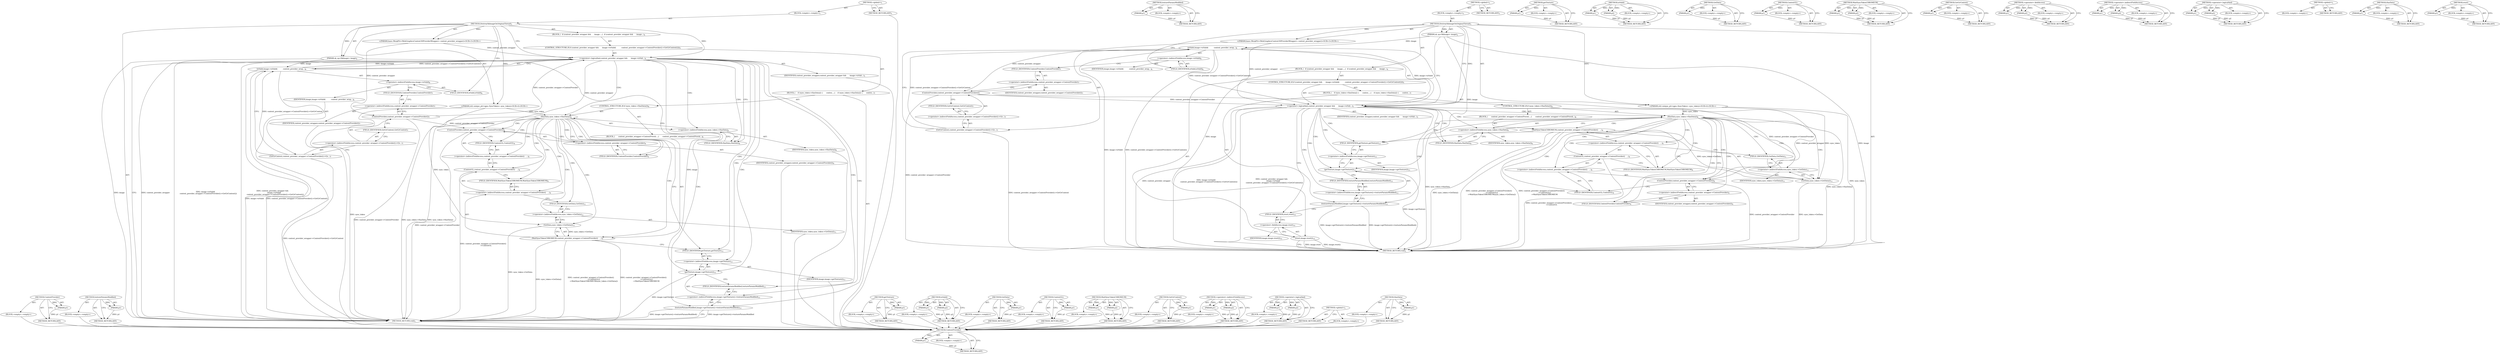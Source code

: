 digraph "reset" {
vulnerable_95 [label=<(METHOD,ContextProvider)>];
vulnerable_96 [label=<(PARAM,p1)>];
vulnerable_97 [label=<(BLOCK,&lt;empty&gt;,&lt;empty&gt;)>];
vulnerable_98 [label=<(METHOD_RETURN,ANY)>];
vulnerable_116 [label=<(METHOD,textureParamsModified)>];
vulnerable_117 [label=<(PARAM,p1)>];
vulnerable_118 [label=<(BLOCK,&lt;empty&gt;,&lt;empty&gt;)>];
vulnerable_119 [label=<(METHOD_RETURN,ANY)>];
vulnerable_6 [label=<(METHOD,&lt;global&gt;)<SUB>1</SUB>>];
vulnerable_7 [label=<(BLOCK,&lt;empty&gt;,&lt;empty&gt;)<SUB>1</SUB>>];
vulnerable_8 [label=<(METHOD,DestroySkImageOnOriginalThread)<SUB>1</SUB>>];
vulnerable_9 [label=<(PARAM,sk_sp&lt;SkImage&gt; image)<SUB>2</SUB>>];
vulnerable_10 [label="<(PARAM,base::WeakPtr&lt;WebGraphicsContext3DProviderWrapper&gt; context_provider_wrapper)<SUB>3</SUB>>"];
vulnerable_11 [label="<(PARAM,std::unique_ptr&lt;gpu::SyncToken&gt; sync_token)<SUB>4</SUB>>"];
vulnerable_12 [label=<(BLOCK,{
  if (context_provider_wrapper &amp;&amp;
      image...,{
  if (context_provider_wrapper &amp;&amp;
      image...)<SUB>4</SUB>>];
vulnerable_13 [label=<(CONTROL_STRUCTURE,IF,if (context_provider_wrapper &amp;&amp;
      image-&gt;isValid(
          context_provider_wrapper-&gt;ContextProvider()-&gt;GetGrContext())))<SUB>5</SUB>>];
vulnerable_14 [label=<(&lt;operator&gt;.logicalAnd,context_provider_wrapper &amp;&amp;
      image-&gt;isVali...)<SUB>5</SUB>>];
vulnerable_15 [label=<(IDENTIFIER,context_provider_wrapper,context_provider_wrapper &amp;&amp;
      image-&gt;isVali...)<SUB>5</SUB>>];
vulnerable_16 [label=<(isValid,image-&gt;isValid(
          context_provider_wrap...)<SUB>6</SUB>>];
vulnerable_17 [label=<(&lt;operator&gt;.indirectFieldAccess,image-&gt;isValid)<SUB>6</SUB>>];
vulnerable_18 [label=<(IDENTIFIER,image,image-&gt;isValid(
          context_provider_wrap...)<SUB>6</SUB>>];
vulnerable_19 [label=<(FIELD_IDENTIFIER,isValid,isValid)<SUB>6</SUB>>];
vulnerable_20 [label=<(GetGrContext,context_provider_wrapper-&gt;ContextProvider()-&gt;Ge...)<SUB>7</SUB>>];
vulnerable_21 [label=<(&lt;operator&gt;.indirectFieldAccess,context_provider_wrapper-&gt;ContextProvider()-&gt;Ge...)<SUB>7</SUB>>];
vulnerable_22 [label=<(ContextProvider,context_provider_wrapper-&gt;ContextProvider())<SUB>7</SUB>>];
vulnerable_23 [label=<(&lt;operator&gt;.indirectFieldAccess,context_provider_wrapper-&gt;ContextProvider)<SUB>7</SUB>>];
vulnerable_24 [label=<(IDENTIFIER,context_provider_wrapper,context_provider_wrapper-&gt;ContextProvider())<SUB>7</SUB>>];
vulnerable_25 [label=<(FIELD_IDENTIFIER,ContextProvider,ContextProvider)<SUB>7</SUB>>];
vulnerable_26 [label=<(FIELD_IDENTIFIER,GetGrContext,GetGrContext)<SUB>7</SUB>>];
vulnerable_27 [label=<(BLOCK,{
    if (sync_token-&gt;HasData()) {
      contex...,{
    if (sync_token-&gt;HasData()) {
      contex...)<SUB>7</SUB>>];
vulnerable_28 [label=<(CONTROL_STRUCTURE,IF,if (sync_token-&gt;HasData()))<SUB>8</SUB>>];
vulnerable_29 [label=<(HasData,sync_token-&gt;HasData())<SUB>8</SUB>>];
vulnerable_30 [label=<(&lt;operator&gt;.indirectFieldAccess,sync_token-&gt;HasData)<SUB>8</SUB>>];
vulnerable_31 [label=<(IDENTIFIER,sync_token,sync_token-&gt;HasData())<SUB>8</SUB>>];
vulnerable_32 [label=<(FIELD_IDENTIFIER,HasData,HasData)<SUB>8</SUB>>];
vulnerable_33 [label=<(BLOCK,{
      context_provider_wrapper-&gt;ContextProvid...,{
      context_provider_wrapper-&gt;ContextProvid...)<SUB>8</SUB>>];
vulnerable_34 [label=<(WaitSyncTokenCHROMIUM,context_provider_wrapper-&gt;ContextProvider()
   ...)<SUB>9</SUB>>];
vulnerable_35 [label=<(&lt;operator&gt;.indirectFieldAccess,context_provider_wrapper-&gt;ContextProvider()
   ...)<SUB>9</SUB>>];
vulnerable_36 [label=<(ContextGL,context_provider_wrapper-&gt;ContextProvider()
   ...)<SUB>9</SUB>>];
vulnerable_37 [label=<(&lt;operator&gt;.indirectFieldAccess,context_provider_wrapper-&gt;ContextProvider()
   ...)<SUB>9</SUB>>];
vulnerable_38 [label=<(ContextProvider,context_provider_wrapper-&gt;ContextProvider())<SUB>9</SUB>>];
vulnerable_39 [label=<(&lt;operator&gt;.indirectFieldAccess,context_provider_wrapper-&gt;ContextProvider)<SUB>9</SUB>>];
vulnerable_40 [label=<(IDENTIFIER,context_provider_wrapper,context_provider_wrapper-&gt;ContextProvider())<SUB>9</SUB>>];
vulnerable_41 [label=<(FIELD_IDENTIFIER,ContextProvider,ContextProvider)<SUB>9</SUB>>];
vulnerable_42 [label=<(FIELD_IDENTIFIER,ContextGL,ContextGL)<SUB>9</SUB>>];
vulnerable_43 [label=<(FIELD_IDENTIFIER,WaitSyncTokenCHROMIUM,WaitSyncTokenCHROMIUM)<SUB>9</SUB>>];
vulnerable_44 [label=<(GetData,sync_token-&gt;GetData())<SUB>11</SUB>>];
vulnerable_45 [label=<(&lt;operator&gt;.indirectFieldAccess,sync_token-&gt;GetData)<SUB>11</SUB>>];
vulnerable_46 [label=<(IDENTIFIER,sync_token,sync_token-&gt;GetData())<SUB>11</SUB>>];
vulnerable_47 [label=<(FIELD_IDENTIFIER,GetData,GetData)<SUB>11</SUB>>];
vulnerable_48 [label=<(textureParamsModified,image-&gt;getTexture()-&gt;textureParamsModified())<SUB>13</SUB>>];
vulnerable_49 [label=<(&lt;operator&gt;.indirectFieldAccess,image-&gt;getTexture()-&gt;textureParamsModified)<SUB>13</SUB>>];
vulnerable_50 [label=<(getTexture,image-&gt;getTexture())<SUB>13</SUB>>];
vulnerable_51 [label=<(&lt;operator&gt;.indirectFieldAccess,image-&gt;getTexture)<SUB>13</SUB>>];
vulnerable_52 [label=<(IDENTIFIER,image,image-&gt;getTexture())<SUB>13</SUB>>];
vulnerable_53 [label=<(FIELD_IDENTIFIER,getTexture,getTexture)<SUB>13</SUB>>];
vulnerable_54 [label=<(FIELD_IDENTIFIER,textureParamsModified,textureParamsModified)<SUB>13</SUB>>];
vulnerable_55 [label=<(METHOD_RETURN,void)<SUB>1</SUB>>];
vulnerable_57 [label=<(METHOD_RETURN,ANY)<SUB>1</SUB>>];
vulnerable_120 [label=<(METHOD,getTexture)>];
vulnerable_121 [label=<(PARAM,p1)>];
vulnerable_122 [label=<(BLOCK,&lt;empty&gt;,&lt;empty&gt;)>];
vulnerable_123 [label=<(METHOD_RETURN,ANY)>];
vulnerable_81 [label=<(METHOD,isValid)>];
vulnerable_82 [label=<(PARAM,p1)>];
vulnerable_83 [label=<(PARAM,p2)>];
vulnerable_84 [label=<(BLOCK,&lt;empty&gt;,&lt;empty&gt;)>];
vulnerable_85 [label=<(METHOD_RETURN,ANY)>];
vulnerable_112 [label=<(METHOD,GetData)>];
vulnerable_113 [label=<(PARAM,p1)>];
vulnerable_114 [label=<(BLOCK,&lt;empty&gt;,&lt;empty&gt;)>];
vulnerable_115 [label=<(METHOD_RETURN,ANY)>];
vulnerable_108 [label=<(METHOD,ContextGL)>];
vulnerable_109 [label=<(PARAM,p1)>];
vulnerable_110 [label=<(BLOCK,&lt;empty&gt;,&lt;empty&gt;)>];
vulnerable_111 [label=<(METHOD_RETURN,ANY)>];
vulnerable_103 [label=<(METHOD,WaitSyncTokenCHROMIUM)>];
vulnerable_104 [label=<(PARAM,p1)>];
vulnerable_105 [label=<(PARAM,p2)>];
vulnerable_106 [label=<(BLOCK,&lt;empty&gt;,&lt;empty&gt;)>];
vulnerable_107 [label=<(METHOD_RETURN,ANY)>];
vulnerable_91 [label=<(METHOD,GetGrContext)>];
vulnerable_92 [label=<(PARAM,p1)>];
vulnerable_93 [label=<(BLOCK,&lt;empty&gt;,&lt;empty&gt;)>];
vulnerable_94 [label=<(METHOD_RETURN,ANY)>];
vulnerable_86 [label=<(METHOD,&lt;operator&gt;.indirectFieldAccess)>];
vulnerable_87 [label=<(PARAM,p1)>];
vulnerable_88 [label=<(PARAM,p2)>];
vulnerable_89 [label=<(BLOCK,&lt;empty&gt;,&lt;empty&gt;)>];
vulnerable_90 [label=<(METHOD_RETURN,ANY)>];
vulnerable_76 [label=<(METHOD,&lt;operator&gt;.logicalAnd)>];
vulnerable_77 [label=<(PARAM,p1)>];
vulnerable_78 [label=<(PARAM,p2)>];
vulnerable_79 [label=<(BLOCK,&lt;empty&gt;,&lt;empty&gt;)>];
vulnerable_80 [label=<(METHOD_RETURN,ANY)>];
vulnerable_70 [label=<(METHOD,&lt;global&gt;)<SUB>1</SUB>>];
vulnerable_71 [label=<(BLOCK,&lt;empty&gt;,&lt;empty&gt;)>];
vulnerable_72 [label=<(METHOD_RETURN,ANY)>];
vulnerable_99 [label=<(METHOD,HasData)>];
vulnerable_100 [label=<(PARAM,p1)>];
vulnerable_101 [label=<(BLOCK,&lt;empty&gt;,&lt;empty&gt;)>];
vulnerable_102 [label=<(METHOD_RETURN,ANY)>];
fixed_99 [label=<(METHOD,ContextProvider)>];
fixed_100 [label=<(PARAM,p1)>];
fixed_101 [label=<(BLOCK,&lt;empty&gt;,&lt;empty&gt;)>];
fixed_102 [label=<(METHOD_RETURN,ANY)>];
fixed_120 [label=<(METHOD,textureParamsModified)>];
fixed_121 [label=<(PARAM,p1)>];
fixed_122 [label=<(BLOCK,&lt;empty&gt;,&lt;empty&gt;)>];
fixed_123 [label=<(METHOD_RETURN,ANY)>];
fixed_6 [label=<(METHOD,&lt;global&gt;)<SUB>1</SUB>>];
fixed_7 [label=<(BLOCK,&lt;empty&gt;,&lt;empty&gt;)<SUB>1</SUB>>];
fixed_8 [label=<(METHOD,DestroySkImageOnOriginalThread)<SUB>1</SUB>>];
fixed_9 [label=<(PARAM,sk_sp&lt;SkImage&gt; image)<SUB>2</SUB>>];
fixed_10 [label="<(PARAM,base::WeakPtr&lt;WebGraphicsContext3DProviderWrapper&gt; context_provider_wrapper)<SUB>3</SUB>>"];
fixed_11 [label="<(PARAM,std::unique_ptr&lt;gpu::SyncToken&gt; sync_token)<SUB>4</SUB>>"];
fixed_12 [label=<(BLOCK,{
  if (context_provider_wrapper &amp;&amp;
      image...,{
  if (context_provider_wrapper &amp;&amp;
      image...)<SUB>4</SUB>>];
fixed_13 [label=<(CONTROL_STRUCTURE,IF,if (context_provider_wrapper &amp;&amp;
      image-&gt;isValid(
          context_provider_wrapper-&gt;ContextProvider()-&gt;GetGrContext())))<SUB>5</SUB>>];
fixed_14 [label=<(&lt;operator&gt;.logicalAnd,context_provider_wrapper &amp;&amp;
      image-&gt;isVali...)<SUB>5</SUB>>];
fixed_15 [label=<(IDENTIFIER,context_provider_wrapper,context_provider_wrapper &amp;&amp;
      image-&gt;isVali...)<SUB>5</SUB>>];
fixed_16 [label=<(isValid,image-&gt;isValid(
          context_provider_wrap...)<SUB>6</SUB>>];
fixed_17 [label=<(&lt;operator&gt;.indirectFieldAccess,image-&gt;isValid)<SUB>6</SUB>>];
fixed_18 [label=<(IDENTIFIER,image,image-&gt;isValid(
          context_provider_wrap...)<SUB>6</SUB>>];
fixed_19 [label=<(FIELD_IDENTIFIER,isValid,isValid)<SUB>6</SUB>>];
fixed_20 [label=<(GetGrContext,context_provider_wrapper-&gt;ContextProvider()-&gt;Ge...)<SUB>7</SUB>>];
fixed_21 [label=<(&lt;operator&gt;.indirectFieldAccess,context_provider_wrapper-&gt;ContextProvider()-&gt;Ge...)<SUB>7</SUB>>];
fixed_22 [label=<(ContextProvider,context_provider_wrapper-&gt;ContextProvider())<SUB>7</SUB>>];
fixed_23 [label=<(&lt;operator&gt;.indirectFieldAccess,context_provider_wrapper-&gt;ContextProvider)<SUB>7</SUB>>];
fixed_24 [label=<(IDENTIFIER,context_provider_wrapper,context_provider_wrapper-&gt;ContextProvider())<SUB>7</SUB>>];
fixed_25 [label=<(FIELD_IDENTIFIER,ContextProvider,ContextProvider)<SUB>7</SUB>>];
fixed_26 [label=<(FIELD_IDENTIFIER,GetGrContext,GetGrContext)<SUB>7</SUB>>];
fixed_27 [label=<(BLOCK,{
    if (sync_token-&gt;HasData()) {
      contex...,{
    if (sync_token-&gt;HasData()) {
      contex...)<SUB>7</SUB>>];
fixed_28 [label=<(CONTROL_STRUCTURE,IF,if (sync_token-&gt;HasData()))<SUB>8</SUB>>];
fixed_29 [label=<(HasData,sync_token-&gt;HasData())<SUB>8</SUB>>];
fixed_30 [label=<(&lt;operator&gt;.indirectFieldAccess,sync_token-&gt;HasData)<SUB>8</SUB>>];
fixed_31 [label=<(IDENTIFIER,sync_token,sync_token-&gt;HasData())<SUB>8</SUB>>];
fixed_32 [label=<(FIELD_IDENTIFIER,HasData,HasData)<SUB>8</SUB>>];
fixed_33 [label=<(BLOCK,{
      context_provider_wrapper-&gt;ContextProvid...,{
      context_provider_wrapper-&gt;ContextProvid...)<SUB>8</SUB>>];
fixed_34 [label=<(WaitSyncTokenCHROMIUM,context_provider_wrapper-&gt;ContextProvider()
   ...)<SUB>9</SUB>>];
fixed_35 [label=<(&lt;operator&gt;.indirectFieldAccess,context_provider_wrapper-&gt;ContextProvider()
   ...)<SUB>9</SUB>>];
fixed_36 [label=<(ContextGL,context_provider_wrapper-&gt;ContextProvider()
   ...)<SUB>9</SUB>>];
fixed_37 [label=<(&lt;operator&gt;.indirectFieldAccess,context_provider_wrapper-&gt;ContextProvider()
   ...)<SUB>9</SUB>>];
fixed_38 [label=<(ContextProvider,context_provider_wrapper-&gt;ContextProvider())<SUB>9</SUB>>];
fixed_39 [label=<(&lt;operator&gt;.indirectFieldAccess,context_provider_wrapper-&gt;ContextProvider)<SUB>9</SUB>>];
fixed_40 [label=<(IDENTIFIER,context_provider_wrapper,context_provider_wrapper-&gt;ContextProvider())<SUB>9</SUB>>];
fixed_41 [label=<(FIELD_IDENTIFIER,ContextProvider,ContextProvider)<SUB>9</SUB>>];
fixed_42 [label=<(FIELD_IDENTIFIER,ContextGL,ContextGL)<SUB>9</SUB>>];
fixed_43 [label=<(FIELD_IDENTIFIER,WaitSyncTokenCHROMIUM,WaitSyncTokenCHROMIUM)<SUB>9</SUB>>];
fixed_44 [label=<(GetData,sync_token-&gt;GetData())<SUB>11</SUB>>];
fixed_45 [label=<(&lt;operator&gt;.indirectFieldAccess,sync_token-&gt;GetData)<SUB>11</SUB>>];
fixed_46 [label=<(IDENTIFIER,sync_token,sync_token-&gt;GetData())<SUB>11</SUB>>];
fixed_47 [label=<(FIELD_IDENTIFIER,GetData,GetData)<SUB>11</SUB>>];
fixed_48 [label=<(textureParamsModified,image-&gt;getTexture()-&gt;textureParamsModified())<SUB>13</SUB>>];
fixed_49 [label=<(&lt;operator&gt;.indirectFieldAccess,image-&gt;getTexture()-&gt;textureParamsModified)<SUB>13</SUB>>];
fixed_50 [label=<(getTexture,image-&gt;getTexture())<SUB>13</SUB>>];
fixed_51 [label=<(&lt;operator&gt;.indirectFieldAccess,image-&gt;getTexture)<SUB>13</SUB>>];
fixed_52 [label=<(IDENTIFIER,image,image-&gt;getTexture())<SUB>13</SUB>>];
fixed_53 [label=<(FIELD_IDENTIFIER,getTexture,getTexture)<SUB>13</SUB>>];
fixed_54 [label=<(FIELD_IDENTIFIER,textureParamsModified,textureParamsModified)<SUB>13</SUB>>];
fixed_55 [label=<(reset,image.reset())<SUB>15</SUB>>];
fixed_56 [label=<(&lt;operator&gt;.fieldAccess,image.reset)<SUB>15</SUB>>];
fixed_57 [label=<(IDENTIFIER,image,image.reset())<SUB>15</SUB>>];
fixed_58 [label=<(FIELD_IDENTIFIER,reset,reset)<SUB>15</SUB>>];
fixed_59 [label=<(METHOD_RETURN,void)<SUB>1</SUB>>];
fixed_61 [label=<(METHOD_RETURN,ANY)<SUB>1</SUB>>];
fixed_124 [label=<(METHOD,getTexture)>];
fixed_125 [label=<(PARAM,p1)>];
fixed_126 [label=<(BLOCK,&lt;empty&gt;,&lt;empty&gt;)>];
fixed_127 [label=<(METHOD_RETURN,ANY)>];
fixed_85 [label=<(METHOD,isValid)>];
fixed_86 [label=<(PARAM,p1)>];
fixed_87 [label=<(PARAM,p2)>];
fixed_88 [label=<(BLOCK,&lt;empty&gt;,&lt;empty&gt;)>];
fixed_89 [label=<(METHOD_RETURN,ANY)>];
fixed_116 [label=<(METHOD,GetData)>];
fixed_117 [label=<(PARAM,p1)>];
fixed_118 [label=<(BLOCK,&lt;empty&gt;,&lt;empty&gt;)>];
fixed_119 [label=<(METHOD_RETURN,ANY)>];
fixed_112 [label=<(METHOD,ContextGL)>];
fixed_113 [label=<(PARAM,p1)>];
fixed_114 [label=<(BLOCK,&lt;empty&gt;,&lt;empty&gt;)>];
fixed_115 [label=<(METHOD_RETURN,ANY)>];
fixed_107 [label=<(METHOD,WaitSyncTokenCHROMIUM)>];
fixed_108 [label=<(PARAM,p1)>];
fixed_109 [label=<(PARAM,p2)>];
fixed_110 [label=<(BLOCK,&lt;empty&gt;,&lt;empty&gt;)>];
fixed_111 [label=<(METHOD_RETURN,ANY)>];
fixed_95 [label=<(METHOD,GetGrContext)>];
fixed_96 [label=<(PARAM,p1)>];
fixed_97 [label=<(BLOCK,&lt;empty&gt;,&lt;empty&gt;)>];
fixed_98 [label=<(METHOD_RETURN,ANY)>];
fixed_132 [label=<(METHOD,&lt;operator&gt;.fieldAccess)>];
fixed_133 [label=<(PARAM,p1)>];
fixed_134 [label=<(PARAM,p2)>];
fixed_135 [label=<(BLOCK,&lt;empty&gt;,&lt;empty&gt;)>];
fixed_136 [label=<(METHOD_RETURN,ANY)>];
fixed_90 [label=<(METHOD,&lt;operator&gt;.indirectFieldAccess)>];
fixed_91 [label=<(PARAM,p1)>];
fixed_92 [label=<(PARAM,p2)>];
fixed_93 [label=<(BLOCK,&lt;empty&gt;,&lt;empty&gt;)>];
fixed_94 [label=<(METHOD_RETURN,ANY)>];
fixed_80 [label=<(METHOD,&lt;operator&gt;.logicalAnd)>];
fixed_81 [label=<(PARAM,p1)>];
fixed_82 [label=<(PARAM,p2)>];
fixed_83 [label=<(BLOCK,&lt;empty&gt;,&lt;empty&gt;)>];
fixed_84 [label=<(METHOD_RETURN,ANY)>];
fixed_74 [label=<(METHOD,&lt;global&gt;)<SUB>1</SUB>>];
fixed_75 [label=<(BLOCK,&lt;empty&gt;,&lt;empty&gt;)>];
fixed_76 [label=<(METHOD_RETURN,ANY)>];
fixed_103 [label=<(METHOD,HasData)>];
fixed_104 [label=<(PARAM,p1)>];
fixed_105 [label=<(BLOCK,&lt;empty&gt;,&lt;empty&gt;)>];
fixed_106 [label=<(METHOD_RETURN,ANY)>];
fixed_128 [label=<(METHOD,reset)>];
fixed_129 [label=<(PARAM,p1)>];
fixed_130 [label=<(BLOCK,&lt;empty&gt;,&lt;empty&gt;)>];
fixed_131 [label=<(METHOD_RETURN,ANY)>];
vulnerable_95 -> vulnerable_96  [key=0, label="AST: "];
vulnerable_95 -> vulnerable_96  [key=1, label="DDG: "];
vulnerable_95 -> vulnerable_97  [key=0, label="AST: "];
vulnerable_95 -> vulnerable_98  [key=0, label="AST: "];
vulnerable_95 -> vulnerable_98  [key=1, label="CFG: "];
vulnerable_96 -> vulnerable_98  [key=0, label="DDG: p1"];
vulnerable_97 -> fixed_99  [key=0];
vulnerable_98 -> fixed_99  [key=0];
vulnerable_116 -> vulnerable_117  [key=0, label="AST: "];
vulnerable_116 -> vulnerable_117  [key=1, label="DDG: "];
vulnerable_116 -> vulnerable_118  [key=0, label="AST: "];
vulnerable_116 -> vulnerable_119  [key=0, label="AST: "];
vulnerable_116 -> vulnerable_119  [key=1, label="CFG: "];
vulnerable_117 -> vulnerable_119  [key=0, label="DDG: p1"];
vulnerable_118 -> fixed_99  [key=0];
vulnerable_119 -> fixed_99  [key=0];
vulnerable_6 -> vulnerable_7  [key=0, label="AST: "];
vulnerable_6 -> vulnerable_57  [key=0, label="AST: "];
vulnerable_6 -> vulnerable_57  [key=1, label="CFG: "];
vulnerable_7 -> vulnerable_8  [key=0, label="AST: "];
vulnerable_8 -> vulnerable_9  [key=0, label="AST: "];
vulnerable_8 -> vulnerable_9  [key=1, label="DDG: "];
vulnerable_8 -> vulnerable_10  [key=0, label="AST: "];
vulnerable_8 -> vulnerable_10  [key=1, label="DDG: "];
vulnerable_8 -> vulnerable_11  [key=0, label="AST: "];
vulnerable_8 -> vulnerable_11  [key=1, label="DDG: "];
vulnerable_8 -> vulnerable_12  [key=0, label="AST: "];
vulnerable_8 -> vulnerable_55  [key=0, label="AST: "];
vulnerable_8 -> vulnerable_14  [key=0, label="CFG: "];
vulnerable_8 -> vulnerable_14  [key=1, label="DDG: "];
vulnerable_8 -> vulnerable_19  [key=0, label="CFG: "];
vulnerable_9 -> vulnerable_55  [key=0, label="DDG: image"];
vulnerable_9 -> vulnerable_16  [key=0, label="DDG: image"];
vulnerable_9 -> vulnerable_50  [key=0, label="DDG: image"];
vulnerable_10 -> vulnerable_14  [key=0, label="DDG: context_provider_wrapper"];
vulnerable_10 -> vulnerable_22  [key=0, label="DDG: context_provider_wrapper"];
vulnerable_11 -> vulnerable_55  [key=0, label="DDG: sync_token"];
vulnerable_11 -> vulnerable_29  [key=0, label="DDG: sync_token"];
vulnerable_11 -> vulnerable_44  [key=0, label="DDG: sync_token"];
vulnerable_12 -> vulnerable_13  [key=0, label="AST: "];
vulnerable_13 -> vulnerable_14  [key=0, label="AST: "];
vulnerable_13 -> vulnerable_27  [key=0, label="AST: "];
vulnerable_14 -> vulnerable_15  [key=0, label="AST: "];
vulnerable_14 -> vulnerable_16  [key=0, label="AST: "];
vulnerable_14 -> vulnerable_55  [key=0, label="CFG: "];
vulnerable_14 -> vulnerable_55  [key=1, label="DDG: context_provider_wrapper"];
vulnerable_14 -> vulnerable_55  [key=2, label="DDG: image-&gt;isValid(
          context_provider_wrapper-&gt;ContextProvider()-&gt;GetGrContext())"];
vulnerable_14 -> vulnerable_55  [key=3, label="DDG: context_provider_wrapper &amp;&amp;
      image-&gt;isValid(
          context_provider_wrapper-&gt;ContextProvider()-&gt;GetGrContext())"];
vulnerable_14 -> vulnerable_32  [key=0, label="CFG: "];
vulnerable_14 -> vulnerable_32  [key=1, label="CDG: "];
vulnerable_14 -> vulnerable_38  [key=0, label="DDG: context_provider_wrapper"];
vulnerable_14 -> vulnerable_30  [key=0, label="CDG: "];
vulnerable_14 -> vulnerable_48  [key=0, label="CDG: "];
vulnerable_14 -> vulnerable_49  [key=0, label="CDG: "];
vulnerable_14 -> vulnerable_51  [key=0, label="CDG: "];
vulnerable_14 -> vulnerable_53  [key=0, label="CDG: "];
vulnerable_14 -> vulnerable_29  [key=0, label="CDG: "];
vulnerable_14 -> vulnerable_50  [key=0, label="CDG: "];
vulnerable_14 -> vulnerable_54  [key=0, label="CDG: "];
vulnerable_15 -> fixed_99  [key=0];
vulnerable_16 -> vulnerable_17  [key=0, label="AST: "];
vulnerable_16 -> vulnerable_20  [key=0, label="AST: "];
vulnerable_16 -> vulnerable_14  [key=0, label="CFG: "];
vulnerable_16 -> vulnerable_14  [key=1, label="DDG: image-&gt;isValid"];
vulnerable_16 -> vulnerable_14  [key=2, label="DDG: context_provider_wrapper-&gt;ContextProvider()-&gt;GetGrContext()"];
vulnerable_16 -> vulnerable_55  [key=0, label="DDG: image-&gt;isValid"];
vulnerable_16 -> vulnerable_55  [key=1, label="DDG: context_provider_wrapper-&gt;ContextProvider()-&gt;GetGrContext()"];
vulnerable_17 -> vulnerable_18  [key=0, label="AST: "];
vulnerable_17 -> vulnerable_19  [key=0, label="AST: "];
vulnerable_17 -> vulnerable_25  [key=0, label="CFG: "];
vulnerable_18 -> fixed_99  [key=0];
vulnerable_19 -> vulnerable_17  [key=0, label="CFG: "];
vulnerable_20 -> vulnerable_21  [key=0, label="AST: "];
vulnerable_20 -> vulnerable_16  [key=0, label="CFG: "];
vulnerable_20 -> vulnerable_16  [key=1, label="DDG: context_provider_wrapper-&gt;ContextProvider()-&gt;GetGrContext"];
vulnerable_20 -> vulnerable_55  [key=0, label="DDG: context_provider_wrapper-&gt;ContextProvider()-&gt;GetGrContext"];
vulnerable_21 -> vulnerable_22  [key=0, label="AST: "];
vulnerable_21 -> vulnerable_26  [key=0, label="AST: "];
vulnerable_21 -> vulnerable_20  [key=0, label="CFG: "];
vulnerable_22 -> vulnerable_23  [key=0, label="AST: "];
vulnerable_22 -> vulnerable_26  [key=0, label="CFG: "];
vulnerable_22 -> vulnerable_55  [key=0, label="DDG: context_provider_wrapper-&gt;ContextProvider"];
vulnerable_22 -> vulnerable_14  [key=0, label="DDG: context_provider_wrapper-&gt;ContextProvider"];
vulnerable_22 -> vulnerable_38  [key=0, label="DDG: context_provider_wrapper-&gt;ContextProvider"];
vulnerable_23 -> vulnerable_24  [key=0, label="AST: "];
vulnerable_23 -> vulnerable_25  [key=0, label="AST: "];
vulnerable_23 -> vulnerable_22  [key=0, label="CFG: "];
vulnerable_24 -> fixed_99  [key=0];
vulnerable_25 -> vulnerable_23  [key=0, label="CFG: "];
vulnerable_26 -> vulnerable_21  [key=0, label="CFG: "];
vulnerable_27 -> vulnerable_28  [key=0, label="AST: "];
vulnerable_27 -> vulnerable_48  [key=0, label="AST: "];
vulnerable_28 -> vulnerable_29  [key=0, label="AST: "];
vulnerable_28 -> vulnerable_33  [key=0, label="AST: "];
vulnerable_29 -> vulnerable_30  [key=0, label="AST: "];
vulnerable_29 -> vulnerable_41  [key=0, label="CFG: "];
vulnerable_29 -> vulnerable_41  [key=1, label="CDG: "];
vulnerable_29 -> vulnerable_53  [key=0, label="CFG: "];
vulnerable_29 -> vulnerable_55  [key=0, label="DDG: sync_token-&gt;HasData"];
vulnerable_29 -> vulnerable_55  [key=1, label="DDG: sync_token-&gt;HasData()"];
vulnerable_29 -> vulnerable_47  [key=0, label="CDG: "];
vulnerable_29 -> vulnerable_34  [key=0, label="CDG: "];
vulnerable_29 -> vulnerable_42  [key=0, label="CDG: "];
vulnerable_29 -> vulnerable_36  [key=0, label="CDG: "];
vulnerable_29 -> vulnerable_37  [key=0, label="CDG: "];
vulnerable_29 -> vulnerable_38  [key=0, label="CDG: "];
vulnerable_29 -> vulnerable_45  [key=0, label="CDG: "];
vulnerable_29 -> vulnerable_44  [key=0, label="CDG: "];
vulnerable_29 -> vulnerable_35  [key=0, label="CDG: "];
vulnerable_29 -> vulnerable_39  [key=0, label="CDG: "];
vulnerable_29 -> vulnerable_43  [key=0, label="CDG: "];
vulnerable_30 -> vulnerable_31  [key=0, label="AST: "];
vulnerable_30 -> vulnerable_32  [key=0, label="AST: "];
vulnerable_30 -> vulnerable_29  [key=0, label="CFG: "];
vulnerable_31 -> fixed_99  [key=0];
vulnerable_32 -> vulnerable_30  [key=0, label="CFG: "];
vulnerable_33 -> vulnerable_34  [key=0, label="AST: "];
vulnerable_34 -> vulnerable_35  [key=0, label="AST: "];
vulnerable_34 -> vulnerable_44  [key=0, label="AST: "];
vulnerable_34 -> vulnerable_53  [key=0, label="CFG: "];
vulnerable_34 -> vulnerable_55  [key=0, label="DDG: context_provider_wrapper-&gt;ContextProvider()
          -&gt;ContextGL()
          -&gt;WaitSyncTokenCHROMIUM"];
vulnerable_34 -> vulnerable_55  [key=1, label="DDG: sync_token-&gt;GetData()"];
vulnerable_34 -> vulnerable_55  [key=2, label="DDG: context_provider_wrapper-&gt;ContextProvider()
          -&gt;ContextGL()
          -&gt;WaitSyncTokenCHROMIUM(sync_token-&gt;GetData())"];
vulnerable_35 -> vulnerable_36  [key=0, label="AST: "];
vulnerable_35 -> vulnerable_43  [key=0, label="AST: "];
vulnerable_35 -> vulnerable_47  [key=0, label="CFG: "];
vulnerable_36 -> vulnerable_37  [key=0, label="AST: "];
vulnerable_36 -> vulnerable_43  [key=0, label="CFG: "];
vulnerable_36 -> vulnerable_55  [key=0, label="DDG: context_provider_wrapper-&gt;ContextProvider()
          -&gt;ContextGL"];
vulnerable_37 -> vulnerable_38  [key=0, label="AST: "];
vulnerable_37 -> vulnerable_42  [key=0, label="AST: "];
vulnerable_37 -> vulnerable_36  [key=0, label="CFG: "];
vulnerable_38 -> vulnerable_39  [key=0, label="AST: "];
vulnerable_38 -> vulnerable_42  [key=0, label="CFG: "];
vulnerable_38 -> vulnerable_55  [key=0, label="DDG: context_provider_wrapper-&gt;ContextProvider"];
vulnerable_39 -> vulnerable_40  [key=0, label="AST: "];
vulnerable_39 -> vulnerable_41  [key=0, label="AST: "];
vulnerable_39 -> vulnerable_38  [key=0, label="CFG: "];
vulnerable_40 -> fixed_99  [key=0];
vulnerable_41 -> vulnerable_39  [key=0, label="CFG: "];
vulnerable_42 -> vulnerable_37  [key=0, label="CFG: "];
vulnerable_43 -> vulnerable_35  [key=0, label="CFG: "];
vulnerable_44 -> vulnerable_45  [key=0, label="AST: "];
vulnerable_44 -> vulnerable_34  [key=0, label="CFG: "];
vulnerable_44 -> vulnerable_34  [key=1, label="DDG: sync_token-&gt;GetData"];
vulnerable_44 -> vulnerable_55  [key=0, label="DDG: sync_token-&gt;GetData"];
vulnerable_45 -> vulnerable_46  [key=0, label="AST: "];
vulnerable_45 -> vulnerable_47  [key=0, label="AST: "];
vulnerable_45 -> vulnerable_44  [key=0, label="CFG: "];
vulnerable_46 -> fixed_99  [key=0];
vulnerable_47 -> vulnerable_45  [key=0, label="CFG: "];
vulnerable_48 -> vulnerable_49  [key=0, label="AST: "];
vulnerable_48 -> vulnerable_55  [key=0, label="CFG: "];
vulnerable_48 -> vulnerable_55  [key=1, label="DDG: image-&gt;getTexture()-&gt;textureParamsModified"];
vulnerable_48 -> vulnerable_55  [key=2, label="DDG: image-&gt;getTexture()-&gt;textureParamsModified()"];
vulnerable_49 -> vulnerable_50  [key=0, label="AST: "];
vulnerable_49 -> vulnerable_54  [key=0, label="AST: "];
vulnerable_49 -> vulnerable_48  [key=0, label="CFG: "];
vulnerable_50 -> vulnerable_51  [key=0, label="AST: "];
vulnerable_50 -> vulnerable_54  [key=0, label="CFG: "];
vulnerable_50 -> vulnerable_55  [key=0, label="DDG: image-&gt;getTexture"];
vulnerable_51 -> vulnerable_52  [key=0, label="AST: "];
vulnerable_51 -> vulnerable_53  [key=0, label="AST: "];
vulnerable_51 -> vulnerable_50  [key=0, label="CFG: "];
vulnerable_52 -> fixed_99  [key=0];
vulnerable_53 -> vulnerable_51  [key=0, label="CFG: "];
vulnerable_54 -> vulnerable_49  [key=0, label="CFG: "];
vulnerable_55 -> fixed_99  [key=0];
vulnerable_57 -> fixed_99  [key=0];
vulnerable_120 -> vulnerable_121  [key=0, label="AST: "];
vulnerable_120 -> vulnerable_121  [key=1, label="DDG: "];
vulnerable_120 -> vulnerable_122  [key=0, label="AST: "];
vulnerable_120 -> vulnerable_123  [key=0, label="AST: "];
vulnerable_120 -> vulnerable_123  [key=1, label="CFG: "];
vulnerable_121 -> vulnerable_123  [key=0, label="DDG: p1"];
vulnerable_122 -> fixed_99  [key=0];
vulnerable_123 -> fixed_99  [key=0];
vulnerable_81 -> vulnerable_82  [key=0, label="AST: "];
vulnerable_81 -> vulnerable_82  [key=1, label="DDG: "];
vulnerable_81 -> vulnerable_84  [key=0, label="AST: "];
vulnerable_81 -> vulnerable_83  [key=0, label="AST: "];
vulnerable_81 -> vulnerable_83  [key=1, label="DDG: "];
vulnerable_81 -> vulnerable_85  [key=0, label="AST: "];
vulnerable_81 -> vulnerable_85  [key=1, label="CFG: "];
vulnerable_82 -> vulnerable_85  [key=0, label="DDG: p1"];
vulnerable_83 -> vulnerable_85  [key=0, label="DDG: p2"];
vulnerable_84 -> fixed_99  [key=0];
vulnerable_85 -> fixed_99  [key=0];
vulnerable_112 -> vulnerable_113  [key=0, label="AST: "];
vulnerable_112 -> vulnerable_113  [key=1, label="DDG: "];
vulnerable_112 -> vulnerable_114  [key=0, label="AST: "];
vulnerable_112 -> vulnerable_115  [key=0, label="AST: "];
vulnerable_112 -> vulnerable_115  [key=1, label="CFG: "];
vulnerable_113 -> vulnerable_115  [key=0, label="DDG: p1"];
vulnerable_114 -> fixed_99  [key=0];
vulnerable_115 -> fixed_99  [key=0];
vulnerable_108 -> vulnerable_109  [key=0, label="AST: "];
vulnerable_108 -> vulnerable_109  [key=1, label="DDG: "];
vulnerable_108 -> vulnerable_110  [key=0, label="AST: "];
vulnerable_108 -> vulnerable_111  [key=0, label="AST: "];
vulnerable_108 -> vulnerable_111  [key=1, label="CFG: "];
vulnerable_109 -> vulnerable_111  [key=0, label="DDG: p1"];
vulnerable_110 -> fixed_99  [key=0];
vulnerable_111 -> fixed_99  [key=0];
vulnerable_103 -> vulnerable_104  [key=0, label="AST: "];
vulnerable_103 -> vulnerable_104  [key=1, label="DDG: "];
vulnerable_103 -> vulnerable_106  [key=0, label="AST: "];
vulnerable_103 -> vulnerable_105  [key=0, label="AST: "];
vulnerable_103 -> vulnerable_105  [key=1, label="DDG: "];
vulnerable_103 -> vulnerable_107  [key=0, label="AST: "];
vulnerable_103 -> vulnerable_107  [key=1, label="CFG: "];
vulnerable_104 -> vulnerable_107  [key=0, label="DDG: p1"];
vulnerable_105 -> vulnerable_107  [key=0, label="DDG: p2"];
vulnerable_106 -> fixed_99  [key=0];
vulnerable_107 -> fixed_99  [key=0];
vulnerable_91 -> vulnerable_92  [key=0, label="AST: "];
vulnerable_91 -> vulnerable_92  [key=1, label="DDG: "];
vulnerable_91 -> vulnerable_93  [key=0, label="AST: "];
vulnerable_91 -> vulnerable_94  [key=0, label="AST: "];
vulnerable_91 -> vulnerable_94  [key=1, label="CFG: "];
vulnerable_92 -> vulnerable_94  [key=0, label="DDG: p1"];
vulnerable_93 -> fixed_99  [key=0];
vulnerable_94 -> fixed_99  [key=0];
vulnerable_86 -> vulnerable_87  [key=0, label="AST: "];
vulnerable_86 -> vulnerable_87  [key=1, label="DDG: "];
vulnerable_86 -> vulnerable_89  [key=0, label="AST: "];
vulnerable_86 -> vulnerable_88  [key=0, label="AST: "];
vulnerable_86 -> vulnerable_88  [key=1, label="DDG: "];
vulnerable_86 -> vulnerable_90  [key=0, label="AST: "];
vulnerable_86 -> vulnerable_90  [key=1, label="CFG: "];
vulnerable_87 -> vulnerable_90  [key=0, label="DDG: p1"];
vulnerable_88 -> vulnerable_90  [key=0, label="DDG: p2"];
vulnerable_89 -> fixed_99  [key=0];
vulnerable_90 -> fixed_99  [key=0];
vulnerable_76 -> vulnerable_77  [key=0, label="AST: "];
vulnerable_76 -> vulnerable_77  [key=1, label="DDG: "];
vulnerable_76 -> vulnerable_79  [key=0, label="AST: "];
vulnerable_76 -> vulnerable_78  [key=0, label="AST: "];
vulnerable_76 -> vulnerable_78  [key=1, label="DDG: "];
vulnerable_76 -> vulnerable_80  [key=0, label="AST: "];
vulnerable_76 -> vulnerable_80  [key=1, label="CFG: "];
vulnerable_77 -> vulnerable_80  [key=0, label="DDG: p1"];
vulnerable_78 -> vulnerable_80  [key=0, label="DDG: p2"];
vulnerable_79 -> fixed_99  [key=0];
vulnerable_80 -> fixed_99  [key=0];
vulnerable_70 -> vulnerable_71  [key=0, label="AST: "];
vulnerable_70 -> vulnerable_72  [key=0, label="AST: "];
vulnerable_70 -> vulnerable_72  [key=1, label="CFG: "];
vulnerable_71 -> fixed_99  [key=0];
vulnerable_72 -> fixed_99  [key=0];
vulnerable_99 -> vulnerable_100  [key=0, label="AST: "];
vulnerable_99 -> vulnerable_100  [key=1, label="DDG: "];
vulnerable_99 -> vulnerable_101  [key=0, label="AST: "];
vulnerable_99 -> vulnerable_102  [key=0, label="AST: "];
vulnerable_99 -> vulnerable_102  [key=1, label="CFG: "];
vulnerable_100 -> vulnerable_102  [key=0, label="DDG: p1"];
vulnerable_101 -> fixed_99  [key=0];
vulnerable_102 -> fixed_99  [key=0];
fixed_99 -> fixed_100  [key=0, label="AST: "];
fixed_99 -> fixed_100  [key=1, label="DDG: "];
fixed_99 -> fixed_101  [key=0, label="AST: "];
fixed_99 -> fixed_102  [key=0, label="AST: "];
fixed_99 -> fixed_102  [key=1, label="CFG: "];
fixed_100 -> fixed_102  [key=0, label="DDG: p1"];
fixed_120 -> fixed_121  [key=0, label="AST: "];
fixed_120 -> fixed_121  [key=1, label="DDG: "];
fixed_120 -> fixed_122  [key=0, label="AST: "];
fixed_120 -> fixed_123  [key=0, label="AST: "];
fixed_120 -> fixed_123  [key=1, label="CFG: "];
fixed_121 -> fixed_123  [key=0, label="DDG: p1"];
fixed_6 -> fixed_7  [key=0, label="AST: "];
fixed_6 -> fixed_61  [key=0, label="AST: "];
fixed_6 -> fixed_61  [key=1, label="CFG: "];
fixed_7 -> fixed_8  [key=0, label="AST: "];
fixed_8 -> fixed_9  [key=0, label="AST: "];
fixed_8 -> fixed_9  [key=1, label="DDG: "];
fixed_8 -> fixed_10  [key=0, label="AST: "];
fixed_8 -> fixed_10  [key=1, label="DDG: "];
fixed_8 -> fixed_11  [key=0, label="AST: "];
fixed_8 -> fixed_11  [key=1, label="DDG: "];
fixed_8 -> fixed_12  [key=0, label="AST: "];
fixed_8 -> fixed_59  [key=0, label="AST: "];
fixed_8 -> fixed_14  [key=0, label="CFG: "];
fixed_8 -> fixed_14  [key=1, label="DDG: "];
fixed_8 -> fixed_19  [key=0, label="CFG: "];
fixed_9 -> fixed_59  [key=0, label="DDG: image"];
fixed_9 -> fixed_55  [key=0, label="DDG: image"];
fixed_9 -> fixed_16  [key=0, label="DDG: image"];
fixed_9 -> fixed_50  [key=0, label="DDG: image"];
fixed_10 -> fixed_14  [key=0, label="DDG: context_provider_wrapper"];
fixed_10 -> fixed_22  [key=0, label="DDG: context_provider_wrapper"];
fixed_11 -> fixed_59  [key=0, label="DDG: sync_token"];
fixed_11 -> fixed_29  [key=0, label="DDG: sync_token"];
fixed_11 -> fixed_44  [key=0, label="DDG: sync_token"];
fixed_12 -> fixed_13  [key=0, label="AST: "];
fixed_12 -> fixed_55  [key=0, label="AST: "];
fixed_13 -> fixed_14  [key=0, label="AST: "];
fixed_13 -> fixed_27  [key=0, label="AST: "];
fixed_14 -> fixed_15  [key=0, label="AST: "];
fixed_14 -> fixed_16  [key=0, label="AST: "];
fixed_14 -> fixed_32  [key=0, label="CFG: "];
fixed_14 -> fixed_32  [key=1, label="CDG: "];
fixed_14 -> fixed_58  [key=0, label="CFG: "];
fixed_14 -> fixed_59  [key=0, label="DDG: context_provider_wrapper"];
fixed_14 -> fixed_59  [key=1, label="DDG: image-&gt;isValid(
          context_provider_wrapper-&gt;ContextProvider()-&gt;GetGrContext())"];
fixed_14 -> fixed_59  [key=2, label="DDG: context_provider_wrapper &amp;&amp;
      image-&gt;isValid(
          context_provider_wrapper-&gt;ContextProvider()-&gt;GetGrContext())"];
fixed_14 -> fixed_38  [key=0, label="DDG: context_provider_wrapper"];
fixed_14 -> fixed_30  [key=0, label="CDG: "];
fixed_14 -> fixed_48  [key=0, label="CDG: "];
fixed_14 -> fixed_49  [key=0, label="CDG: "];
fixed_14 -> fixed_51  [key=0, label="CDG: "];
fixed_14 -> fixed_53  [key=0, label="CDG: "];
fixed_14 -> fixed_29  [key=0, label="CDG: "];
fixed_14 -> fixed_50  [key=0, label="CDG: "];
fixed_14 -> fixed_54  [key=0, label="CDG: "];
fixed_16 -> fixed_17  [key=0, label="AST: "];
fixed_16 -> fixed_20  [key=0, label="AST: "];
fixed_16 -> fixed_14  [key=0, label="CFG: "];
fixed_16 -> fixed_14  [key=1, label="DDG: image-&gt;isValid"];
fixed_16 -> fixed_14  [key=2, label="DDG: context_provider_wrapper-&gt;ContextProvider()-&gt;GetGrContext()"];
fixed_16 -> fixed_59  [key=0, label="DDG: image-&gt;isValid"];
fixed_16 -> fixed_59  [key=1, label="DDG: context_provider_wrapper-&gt;ContextProvider()-&gt;GetGrContext()"];
fixed_17 -> fixed_18  [key=0, label="AST: "];
fixed_17 -> fixed_19  [key=0, label="AST: "];
fixed_17 -> fixed_25  [key=0, label="CFG: "];
fixed_19 -> fixed_17  [key=0, label="CFG: "];
fixed_20 -> fixed_21  [key=0, label="AST: "];
fixed_20 -> fixed_16  [key=0, label="CFG: "];
fixed_20 -> fixed_16  [key=1, label="DDG: context_provider_wrapper-&gt;ContextProvider()-&gt;GetGrContext"];
fixed_20 -> fixed_59  [key=0, label="DDG: context_provider_wrapper-&gt;ContextProvider()-&gt;GetGrContext"];
fixed_21 -> fixed_22  [key=0, label="AST: "];
fixed_21 -> fixed_26  [key=0, label="AST: "];
fixed_21 -> fixed_20  [key=0, label="CFG: "];
fixed_22 -> fixed_23  [key=0, label="AST: "];
fixed_22 -> fixed_26  [key=0, label="CFG: "];
fixed_22 -> fixed_59  [key=0, label="DDG: context_provider_wrapper-&gt;ContextProvider"];
fixed_22 -> fixed_14  [key=0, label="DDG: context_provider_wrapper-&gt;ContextProvider"];
fixed_22 -> fixed_38  [key=0, label="DDG: context_provider_wrapper-&gt;ContextProvider"];
fixed_23 -> fixed_24  [key=0, label="AST: "];
fixed_23 -> fixed_25  [key=0, label="AST: "];
fixed_23 -> fixed_22  [key=0, label="CFG: "];
fixed_25 -> fixed_23  [key=0, label="CFG: "];
fixed_26 -> fixed_21  [key=0, label="CFG: "];
fixed_27 -> fixed_28  [key=0, label="AST: "];
fixed_27 -> fixed_48  [key=0, label="AST: "];
fixed_28 -> fixed_29  [key=0, label="AST: "];
fixed_28 -> fixed_33  [key=0, label="AST: "];
fixed_29 -> fixed_30  [key=0, label="AST: "];
fixed_29 -> fixed_41  [key=0, label="CFG: "];
fixed_29 -> fixed_41  [key=1, label="CDG: "];
fixed_29 -> fixed_53  [key=0, label="CFG: "];
fixed_29 -> fixed_59  [key=0, label="DDG: sync_token-&gt;HasData"];
fixed_29 -> fixed_59  [key=1, label="DDG: sync_token-&gt;HasData()"];
fixed_29 -> fixed_47  [key=0, label="CDG: "];
fixed_29 -> fixed_34  [key=0, label="CDG: "];
fixed_29 -> fixed_42  [key=0, label="CDG: "];
fixed_29 -> fixed_36  [key=0, label="CDG: "];
fixed_29 -> fixed_37  [key=0, label="CDG: "];
fixed_29 -> fixed_38  [key=0, label="CDG: "];
fixed_29 -> fixed_45  [key=0, label="CDG: "];
fixed_29 -> fixed_44  [key=0, label="CDG: "];
fixed_29 -> fixed_35  [key=0, label="CDG: "];
fixed_29 -> fixed_39  [key=0, label="CDG: "];
fixed_29 -> fixed_43  [key=0, label="CDG: "];
fixed_30 -> fixed_31  [key=0, label="AST: "];
fixed_30 -> fixed_32  [key=0, label="AST: "];
fixed_30 -> fixed_29  [key=0, label="CFG: "];
fixed_32 -> fixed_30  [key=0, label="CFG: "];
fixed_33 -> fixed_34  [key=0, label="AST: "];
fixed_34 -> fixed_35  [key=0, label="AST: "];
fixed_34 -> fixed_44  [key=0, label="AST: "];
fixed_34 -> fixed_53  [key=0, label="CFG: "];
fixed_34 -> fixed_59  [key=0, label="DDG: context_provider_wrapper-&gt;ContextProvider()
          -&gt;ContextGL()
          -&gt;WaitSyncTokenCHROMIUM"];
fixed_34 -> fixed_59  [key=1, label="DDG: sync_token-&gt;GetData()"];
fixed_34 -> fixed_59  [key=2, label="DDG: context_provider_wrapper-&gt;ContextProvider()
          -&gt;ContextGL()
          -&gt;WaitSyncTokenCHROMIUM(sync_token-&gt;GetData())"];
fixed_35 -> fixed_36  [key=0, label="AST: "];
fixed_35 -> fixed_43  [key=0, label="AST: "];
fixed_35 -> fixed_47  [key=0, label="CFG: "];
fixed_36 -> fixed_37  [key=0, label="AST: "];
fixed_36 -> fixed_43  [key=0, label="CFG: "];
fixed_36 -> fixed_59  [key=0, label="DDG: context_provider_wrapper-&gt;ContextProvider()
          -&gt;ContextGL"];
fixed_37 -> fixed_38  [key=0, label="AST: "];
fixed_37 -> fixed_42  [key=0, label="AST: "];
fixed_37 -> fixed_36  [key=0, label="CFG: "];
fixed_38 -> fixed_39  [key=0, label="AST: "];
fixed_38 -> fixed_42  [key=0, label="CFG: "];
fixed_38 -> fixed_59  [key=0, label="DDG: context_provider_wrapper-&gt;ContextProvider"];
fixed_39 -> fixed_40  [key=0, label="AST: "];
fixed_39 -> fixed_41  [key=0, label="AST: "];
fixed_39 -> fixed_38  [key=0, label="CFG: "];
fixed_41 -> fixed_39  [key=0, label="CFG: "];
fixed_42 -> fixed_37  [key=0, label="CFG: "];
fixed_43 -> fixed_35  [key=0, label="CFG: "];
fixed_44 -> fixed_45  [key=0, label="AST: "];
fixed_44 -> fixed_34  [key=0, label="CFG: "];
fixed_44 -> fixed_34  [key=1, label="DDG: sync_token-&gt;GetData"];
fixed_44 -> fixed_59  [key=0, label="DDG: sync_token-&gt;GetData"];
fixed_45 -> fixed_46  [key=0, label="AST: "];
fixed_45 -> fixed_47  [key=0, label="AST: "];
fixed_45 -> fixed_44  [key=0, label="CFG: "];
fixed_47 -> fixed_45  [key=0, label="CFG: "];
fixed_48 -> fixed_49  [key=0, label="AST: "];
fixed_48 -> fixed_58  [key=0, label="CFG: "];
fixed_48 -> fixed_59  [key=0, label="DDG: image-&gt;getTexture()-&gt;textureParamsModified"];
fixed_48 -> fixed_59  [key=1, label="DDG: image-&gt;getTexture()-&gt;textureParamsModified()"];
fixed_49 -> fixed_50  [key=0, label="AST: "];
fixed_49 -> fixed_54  [key=0, label="AST: "];
fixed_49 -> fixed_48  [key=0, label="CFG: "];
fixed_50 -> fixed_51  [key=0, label="AST: "];
fixed_50 -> fixed_54  [key=0, label="CFG: "];
fixed_50 -> fixed_59  [key=0, label="DDG: image-&gt;getTexture"];
fixed_51 -> fixed_52  [key=0, label="AST: "];
fixed_51 -> fixed_53  [key=0, label="AST: "];
fixed_51 -> fixed_50  [key=0, label="CFG: "];
fixed_53 -> fixed_51  [key=0, label="CFG: "];
fixed_54 -> fixed_49  [key=0, label="CFG: "];
fixed_55 -> fixed_56  [key=0, label="AST: "];
fixed_55 -> fixed_59  [key=0, label="CFG: "];
fixed_55 -> fixed_59  [key=1, label="DDG: image.reset"];
fixed_55 -> fixed_59  [key=2, label="DDG: image.reset()"];
fixed_56 -> fixed_57  [key=0, label="AST: "];
fixed_56 -> fixed_58  [key=0, label="AST: "];
fixed_56 -> fixed_55  [key=0, label="CFG: "];
fixed_58 -> fixed_56  [key=0, label="CFG: "];
fixed_124 -> fixed_125  [key=0, label="AST: "];
fixed_124 -> fixed_125  [key=1, label="DDG: "];
fixed_124 -> fixed_126  [key=0, label="AST: "];
fixed_124 -> fixed_127  [key=0, label="AST: "];
fixed_124 -> fixed_127  [key=1, label="CFG: "];
fixed_125 -> fixed_127  [key=0, label="DDG: p1"];
fixed_85 -> fixed_86  [key=0, label="AST: "];
fixed_85 -> fixed_86  [key=1, label="DDG: "];
fixed_85 -> fixed_88  [key=0, label="AST: "];
fixed_85 -> fixed_87  [key=0, label="AST: "];
fixed_85 -> fixed_87  [key=1, label="DDG: "];
fixed_85 -> fixed_89  [key=0, label="AST: "];
fixed_85 -> fixed_89  [key=1, label="CFG: "];
fixed_86 -> fixed_89  [key=0, label="DDG: p1"];
fixed_87 -> fixed_89  [key=0, label="DDG: p2"];
fixed_116 -> fixed_117  [key=0, label="AST: "];
fixed_116 -> fixed_117  [key=1, label="DDG: "];
fixed_116 -> fixed_118  [key=0, label="AST: "];
fixed_116 -> fixed_119  [key=0, label="AST: "];
fixed_116 -> fixed_119  [key=1, label="CFG: "];
fixed_117 -> fixed_119  [key=0, label="DDG: p1"];
fixed_112 -> fixed_113  [key=0, label="AST: "];
fixed_112 -> fixed_113  [key=1, label="DDG: "];
fixed_112 -> fixed_114  [key=0, label="AST: "];
fixed_112 -> fixed_115  [key=0, label="AST: "];
fixed_112 -> fixed_115  [key=1, label="CFG: "];
fixed_113 -> fixed_115  [key=0, label="DDG: p1"];
fixed_107 -> fixed_108  [key=0, label="AST: "];
fixed_107 -> fixed_108  [key=1, label="DDG: "];
fixed_107 -> fixed_110  [key=0, label="AST: "];
fixed_107 -> fixed_109  [key=0, label="AST: "];
fixed_107 -> fixed_109  [key=1, label="DDG: "];
fixed_107 -> fixed_111  [key=0, label="AST: "];
fixed_107 -> fixed_111  [key=1, label="CFG: "];
fixed_108 -> fixed_111  [key=0, label="DDG: p1"];
fixed_109 -> fixed_111  [key=0, label="DDG: p2"];
fixed_95 -> fixed_96  [key=0, label="AST: "];
fixed_95 -> fixed_96  [key=1, label="DDG: "];
fixed_95 -> fixed_97  [key=0, label="AST: "];
fixed_95 -> fixed_98  [key=0, label="AST: "];
fixed_95 -> fixed_98  [key=1, label="CFG: "];
fixed_96 -> fixed_98  [key=0, label="DDG: p1"];
fixed_132 -> fixed_133  [key=0, label="AST: "];
fixed_132 -> fixed_133  [key=1, label="DDG: "];
fixed_132 -> fixed_135  [key=0, label="AST: "];
fixed_132 -> fixed_134  [key=0, label="AST: "];
fixed_132 -> fixed_134  [key=1, label="DDG: "];
fixed_132 -> fixed_136  [key=0, label="AST: "];
fixed_132 -> fixed_136  [key=1, label="CFG: "];
fixed_133 -> fixed_136  [key=0, label="DDG: p1"];
fixed_134 -> fixed_136  [key=0, label="DDG: p2"];
fixed_90 -> fixed_91  [key=0, label="AST: "];
fixed_90 -> fixed_91  [key=1, label="DDG: "];
fixed_90 -> fixed_93  [key=0, label="AST: "];
fixed_90 -> fixed_92  [key=0, label="AST: "];
fixed_90 -> fixed_92  [key=1, label="DDG: "];
fixed_90 -> fixed_94  [key=0, label="AST: "];
fixed_90 -> fixed_94  [key=1, label="CFG: "];
fixed_91 -> fixed_94  [key=0, label="DDG: p1"];
fixed_92 -> fixed_94  [key=0, label="DDG: p2"];
fixed_80 -> fixed_81  [key=0, label="AST: "];
fixed_80 -> fixed_81  [key=1, label="DDG: "];
fixed_80 -> fixed_83  [key=0, label="AST: "];
fixed_80 -> fixed_82  [key=0, label="AST: "];
fixed_80 -> fixed_82  [key=1, label="DDG: "];
fixed_80 -> fixed_84  [key=0, label="AST: "];
fixed_80 -> fixed_84  [key=1, label="CFG: "];
fixed_81 -> fixed_84  [key=0, label="DDG: p1"];
fixed_82 -> fixed_84  [key=0, label="DDG: p2"];
fixed_74 -> fixed_75  [key=0, label="AST: "];
fixed_74 -> fixed_76  [key=0, label="AST: "];
fixed_74 -> fixed_76  [key=1, label="CFG: "];
fixed_103 -> fixed_104  [key=0, label="AST: "];
fixed_103 -> fixed_104  [key=1, label="DDG: "];
fixed_103 -> fixed_105  [key=0, label="AST: "];
fixed_103 -> fixed_106  [key=0, label="AST: "];
fixed_103 -> fixed_106  [key=1, label="CFG: "];
fixed_104 -> fixed_106  [key=0, label="DDG: p1"];
fixed_128 -> fixed_129  [key=0, label="AST: "];
fixed_128 -> fixed_129  [key=1, label="DDG: "];
fixed_128 -> fixed_130  [key=0, label="AST: "];
fixed_128 -> fixed_131  [key=0, label="AST: "];
fixed_128 -> fixed_131  [key=1, label="CFG: "];
fixed_129 -> fixed_131  [key=0, label="DDG: p1"];
}

